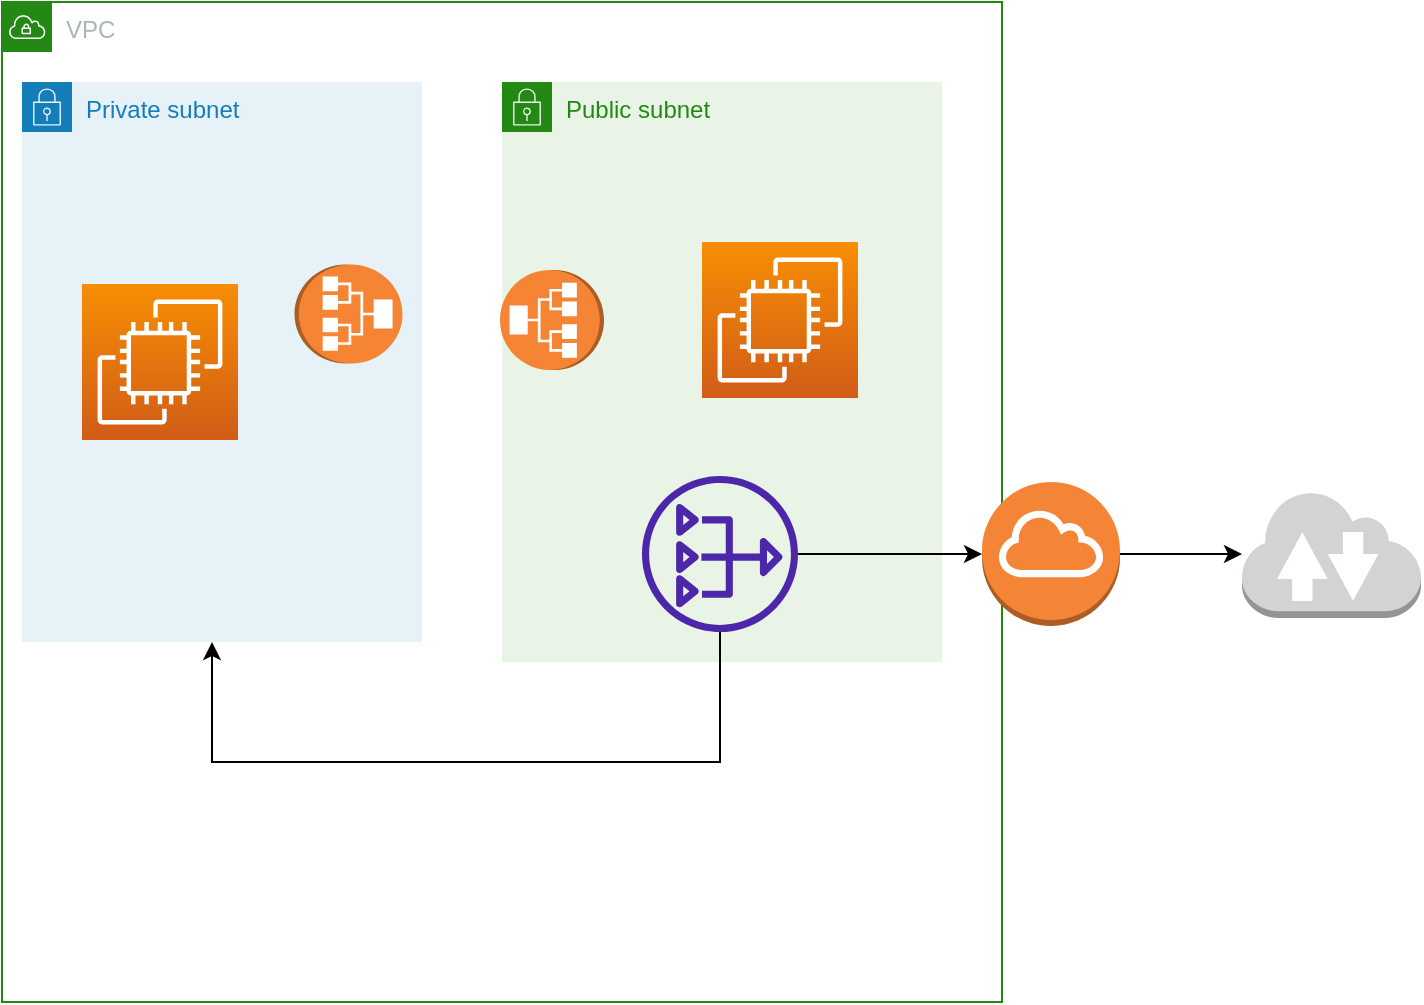 <mxfile version="20.2.6" type="github">
  <diagram id="KuykX9Fl7-tpJHUuQPa9" name="Page-1">
    <mxGraphModel dx="966" dy="-641" grid="1" gridSize="10" guides="1" tooltips="1" connect="1" arrows="1" fold="1" page="1" pageScale="1" pageWidth="827" pageHeight="1169" math="0" shadow="0">
      <root>
        <mxCell id="0" />
        <mxCell id="1" parent="0" />
        <mxCell id="U3MqHlU8IIbX6q1QZV_S-2" value="VPC" style="points=[[0,0],[0.25,0],[0.5,0],[0.75,0],[1,0],[1,0.25],[1,0.5],[1,0.75],[1,1],[0.75,1],[0.5,1],[0.25,1],[0,1],[0,0.75],[0,0.5],[0,0.25]];outlineConnect=0;gradientColor=none;html=1;whiteSpace=wrap;fontSize=12;fontStyle=0;container=1;pointerEvents=0;collapsible=0;recursiveResize=0;shape=mxgraph.aws4.group;grIcon=mxgraph.aws4.group_vpc;strokeColor=#248814;fillColor=none;verticalAlign=top;align=left;spacingLeft=30;fontColor=#AAB7B8;dashed=0;" vertex="1" parent="1">
          <mxGeometry x="90" y="1190" width="500" height="500" as="geometry" />
        </mxCell>
        <mxCell id="U3MqHlU8IIbX6q1QZV_S-8" value="Private subnet" style="points=[[0,0],[0.25,0],[0.5,0],[0.75,0],[1,0],[1,0.25],[1,0.5],[1,0.75],[1,1],[0.75,1],[0.5,1],[0.25,1],[0,1],[0,0.75],[0,0.5],[0,0.25]];outlineConnect=0;gradientColor=none;html=1;whiteSpace=wrap;fontSize=12;fontStyle=0;container=1;pointerEvents=0;collapsible=0;recursiveResize=0;shape=mxgraph.aws4.group;grIcon=mxgraph.aws4.group_security_group;grStroke=0;strokeColor=#147EBA;fillColor=#E6F2F8;verticalAlign=top;align=left;spacingLeft=30;fontColor=#147EBA;dashed=0;" vertex="1" parent="U3MqHlU8IIbX6q1QZV_S-2">
          <mxGeometry x="10" y="40" width="200" height="280" as="geometry" />
        </mxCell>
        <mxCell id="U3MqHlU8IIbX6q1QZV_S-12" value="" style="sketch=0;points=[[0,0,0],[0.25,0,0],[0.5,0,0],[0.75,0,0],[1,0,0],[0,1,0],[0.25,1,0],[0.5,1,0],[0.75,1,0],[1,1,0],[0,0.25,0],[0,0.5,0],[0,0.75,0],[1,0.25,0],[1,0.5,0],[1,0.75,0]];outlineConnect=0;fontColor=#232F3E;gradientColor=#F78E04;gradientDirection=north;fillColor=#D05C17;strokeColor=#ffffff;dashed=0;verticalLabelPosition=bottom;verticalAlign=top;align=center;html=1;fontSize=12;fontStyle=0;aspect=fixed;shape=mxgraph.aws4.resourceIcon;resIcon=mxgraph.aws4.ec2;" vertex="1" parent="U3MqHlU8IIbX6q1QZV_S-8">
          <mxGeometry x="30" y="101" width="78" height="78" as="geometry" />
        </mxCell>
        <mxCell id="U3MqHlU8IIbX6q1QZV_S-9" value="" style="outlineConnect=0;dashed=0;verticalLabelPosition=bottom;verticalAlign=top;align=center;html=1;shape=mxgraph.aws3.application_load_balancer;fillColor=#F58534;gradientColor=none;rotation=90;" vertex="1" parent="U3MqHlU8IIbX6q1QZV_S-8">
          <mxGeometry x="138.5" y="89" width="49.5" height="54" as="geometry" />
        </mxCell>
        <mxCell id="U3MqHlU8IIbX6q1QZV_S-7" value="Public subnet" style="points=[[0,0],[0.25,0],[0.5,0],[0.75,0],[1,0],[1,0.25],[1,0.5],[1,0.75],[1,1],[0.75,1],[0.5,1],[0.25,1],[0,1],[0,0.75],[0,0.5],[0,0.25]];outlineConnect=0;gradientColor=none;html=1;whiteSpace=wrap;fontSize=12;fontStyle=0;container=1;pointerEvents=0;collapsible=0;recursiveResize=0;shape=mxgraph.aws4.group;grIcon=mxgraph.aws4.group_security_group;grStroke=0;strokeColor=#248814;fillColor=#E9F3E6;verticalAlign=top;align=left;spacingLeft=30;fontColor=#248814;dashed=0;" vertex="1" parent="U3MqHlU8IIbX6q1QZV_S-2">
          <mxGeometry x="250" y="40" width="220" height="290" as="geometry" />
        </mxCell>
        <mxCell id="U3MqHlU8IIbX6q1QZV_S-10" value="" style="outlineConnect=0;dashed=0;verticalLabelPosition=bottom;verticalAlign=top;align=center;html=1;shape=mxgraph.aws3.application_load_balancer;fillColor=#F58534;gradientColor=none;direction=south;rotation=-180;" vertex="1" parent="U3MqHlU8IIbX6q1QZV_S-7">
          <mxGeometry x="-1" y="94" width="52" height="50" as="geometry" />
        </mxCell>
        <mxCell id="U3MqHlU8IIbX6q1QZV_S-11" value="" style="sketch=0;points=[[0,0,0],[0.25,0,0],[0.5,0,0],[0.75,0,0],[1,0,0],[0,1,0],[0.25,1,0],[0.5,1,0],[0.75,1,0],[1,1,0],[0,0.25,0],[0,0.5,0],[0,0.75,0],[1,0.25,0],[1,0.5,0],[1,0.75,0]];outlineConnect=0;fontColor=#232F3E;gradientColor=#F78E04;gradientDirection=north;fillColor=#D05C17;strokeColor=#ffffff;dashed=0;verticalLabelPosition=bottom;verticalAlign=top;align=center;html=1;fontSize=12;fontStyle=0;aspect=fixed;shape=mxgraph.aws4.resourceIcon;resIcon=mxgraph.aws4.ec2;" vertex="1" parent="U3MqHlU8IIbX6q1QZV_S-7">
          <mxGeometry x="100" y="80" width="78" height="78" as="geometry" />
        </mxCell>
        <mxCell id="U3MqHlU8IIbX6q1QZV_S-13" value="" style="sketch=0;outlineConnect=0;fontColor=#232F3E;gradientColor=none;fillColor=#4D27AA;strokeColor=none;dashed=0;verticalLabelPosition=bottom;verticalAlign=top;align=center;html=1;fontSize=12;fontStyle=0;aspect=fixed;pointerEvents=1;shape=mxgraph.aws4.nat_gateway;" vertex="1" parent="U3MqHlU8IIbX6q1QZV_S-7">
          <mxGeometry x="70" y="197" width="78" height="78" as="geometry" />
        </mxCell>
        <mxCell id="U3MqHlU8IIbX6q1QZV_S-18" style="edgeStyle=orthogonalEdgeStyle;rounded=0;orthogonalLoop=1;jettySize=auto;html=1;" edge="1" parent="U3MqHlU8IIbX6q1QZV_S-2" source="U3MqHlU8IIbX6q1QZV_S-13" target="U3MqHlU8IIbX6q1QZV_S-8">
          <mxGeometry relative="1" as="geometry">
            <Array as="points">
              <mxPoint x="359" y="380" />
              <mxPoint x="105" y="380" />
            </Array>
          </mxGeometry>
        </mxCell>
        <mxCell id="U3MqHlU8IIbX6q1QZV_S-17" value="" style="edgeStyle=orthogonalEdgeStyle;rounded=0;orthogonalLoop=1;jettySize=auto;html=1;" edge="1" parent="1" source="U3MqHlU8IIbX6q1QZV_S-14" target="U3MqHlU8IIbX6q1QZV_S-15">
          <mxGeometry relative="1" as="geometry" />
        </mxCell>
        <mxCell id="U3MqHlU8IIbX6q1QZV_S-14" value="" style="outlineConnect=0;dashed=0;verticalLabelPosition=bottom;verticalAlign=top;align=center;html=1;shape=mxgraph.aws3.internet_gateway;fillColor=#F58536;gradientColor=none;" vertex="1" parent="1">
          <mxGeometry x="580" y="1430" width="69" height="72" as="geometry" />
        </mxCell>
        <mxCell id="U3MqHlU8IIbX6q1QZV_S-15" value="" style="outlineConnect=0;dashed=0;verticalLabelPosition=bottom;verticalAlign=top;align=center;html=1;shape=mxgraph.aws3.internet_2;fillColor=#D2D3D3;gradientColor=none;" vertex="1" parent="1">
          <mxGeometry x="710" y="1434" width="89.5" height="64" as="geometry" />
        </mxCell>
        <mxCell id="U3MqHlU8IIbX6q1QZV_S-16" value="" style="edgeStyle=orthogonalEdgeStyle;rounded=0;orthogonalLoop=1;jettySize=auto;html=1;" edge="1" parent="1" source="U3MqHlU8IIbX6q1QZV_S-13" target="U3MqHlU8IIbX6q1QZV_S-14">
          <mxGeometry relative="1" as="geometry" />
        </mxCell>
      </root>
    </mxGraphModel>
  </diagram>
</mxfile>
